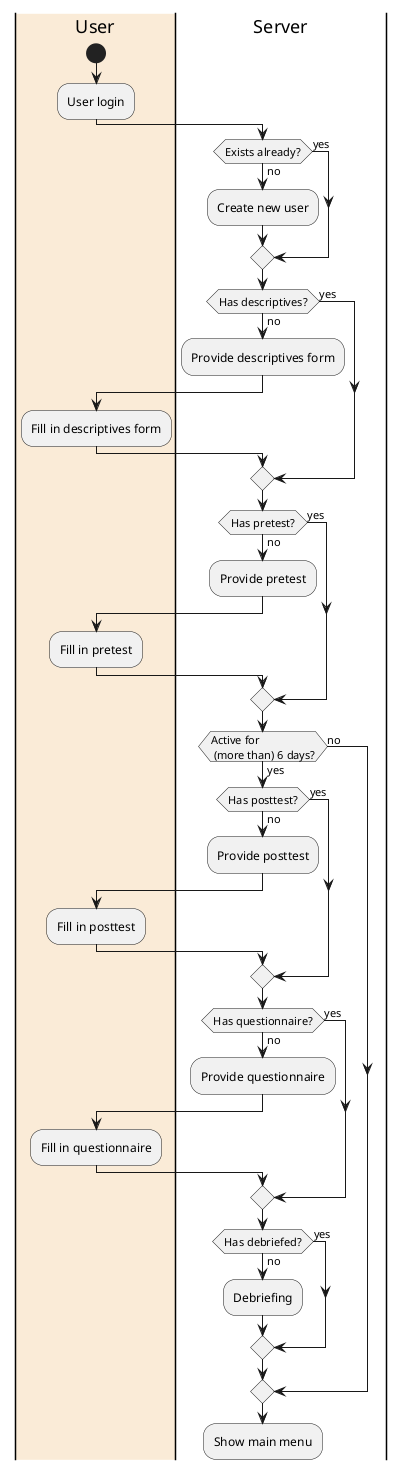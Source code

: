@startuml
|#AntiqueWhite|User|
start
:User login;
|Server|
if (Exists already?) then (no)
:Create new user;
else (yes)
endif
if (Has descriptives?) then (no)
:Provide descriptives form;
|User|
:Fill in descriptives form;
|Server|
else (yes)
endif
if (Has pretest?) then (no)
:Provide pretest;
|User|
:Fill in pretest;
|Server|
else (yes)
endif
if (Active for\n (more than) 6 days?) then (no)
else (yes)
if (Has posttest?) then (no)
:Provide posttest;
|User|
:Fill in posttest;
|Server|
else (yes)
endif
if (Has questionnaire?) then (no)
:Provide questionnaire;
|User|
:Fill in questionnaire;
|Server|
else (yes)
endif
if (Has debriefed?) then (no)
:Debriefing;
else (yes)
endif
endif
:Show main menu;
@enduml

